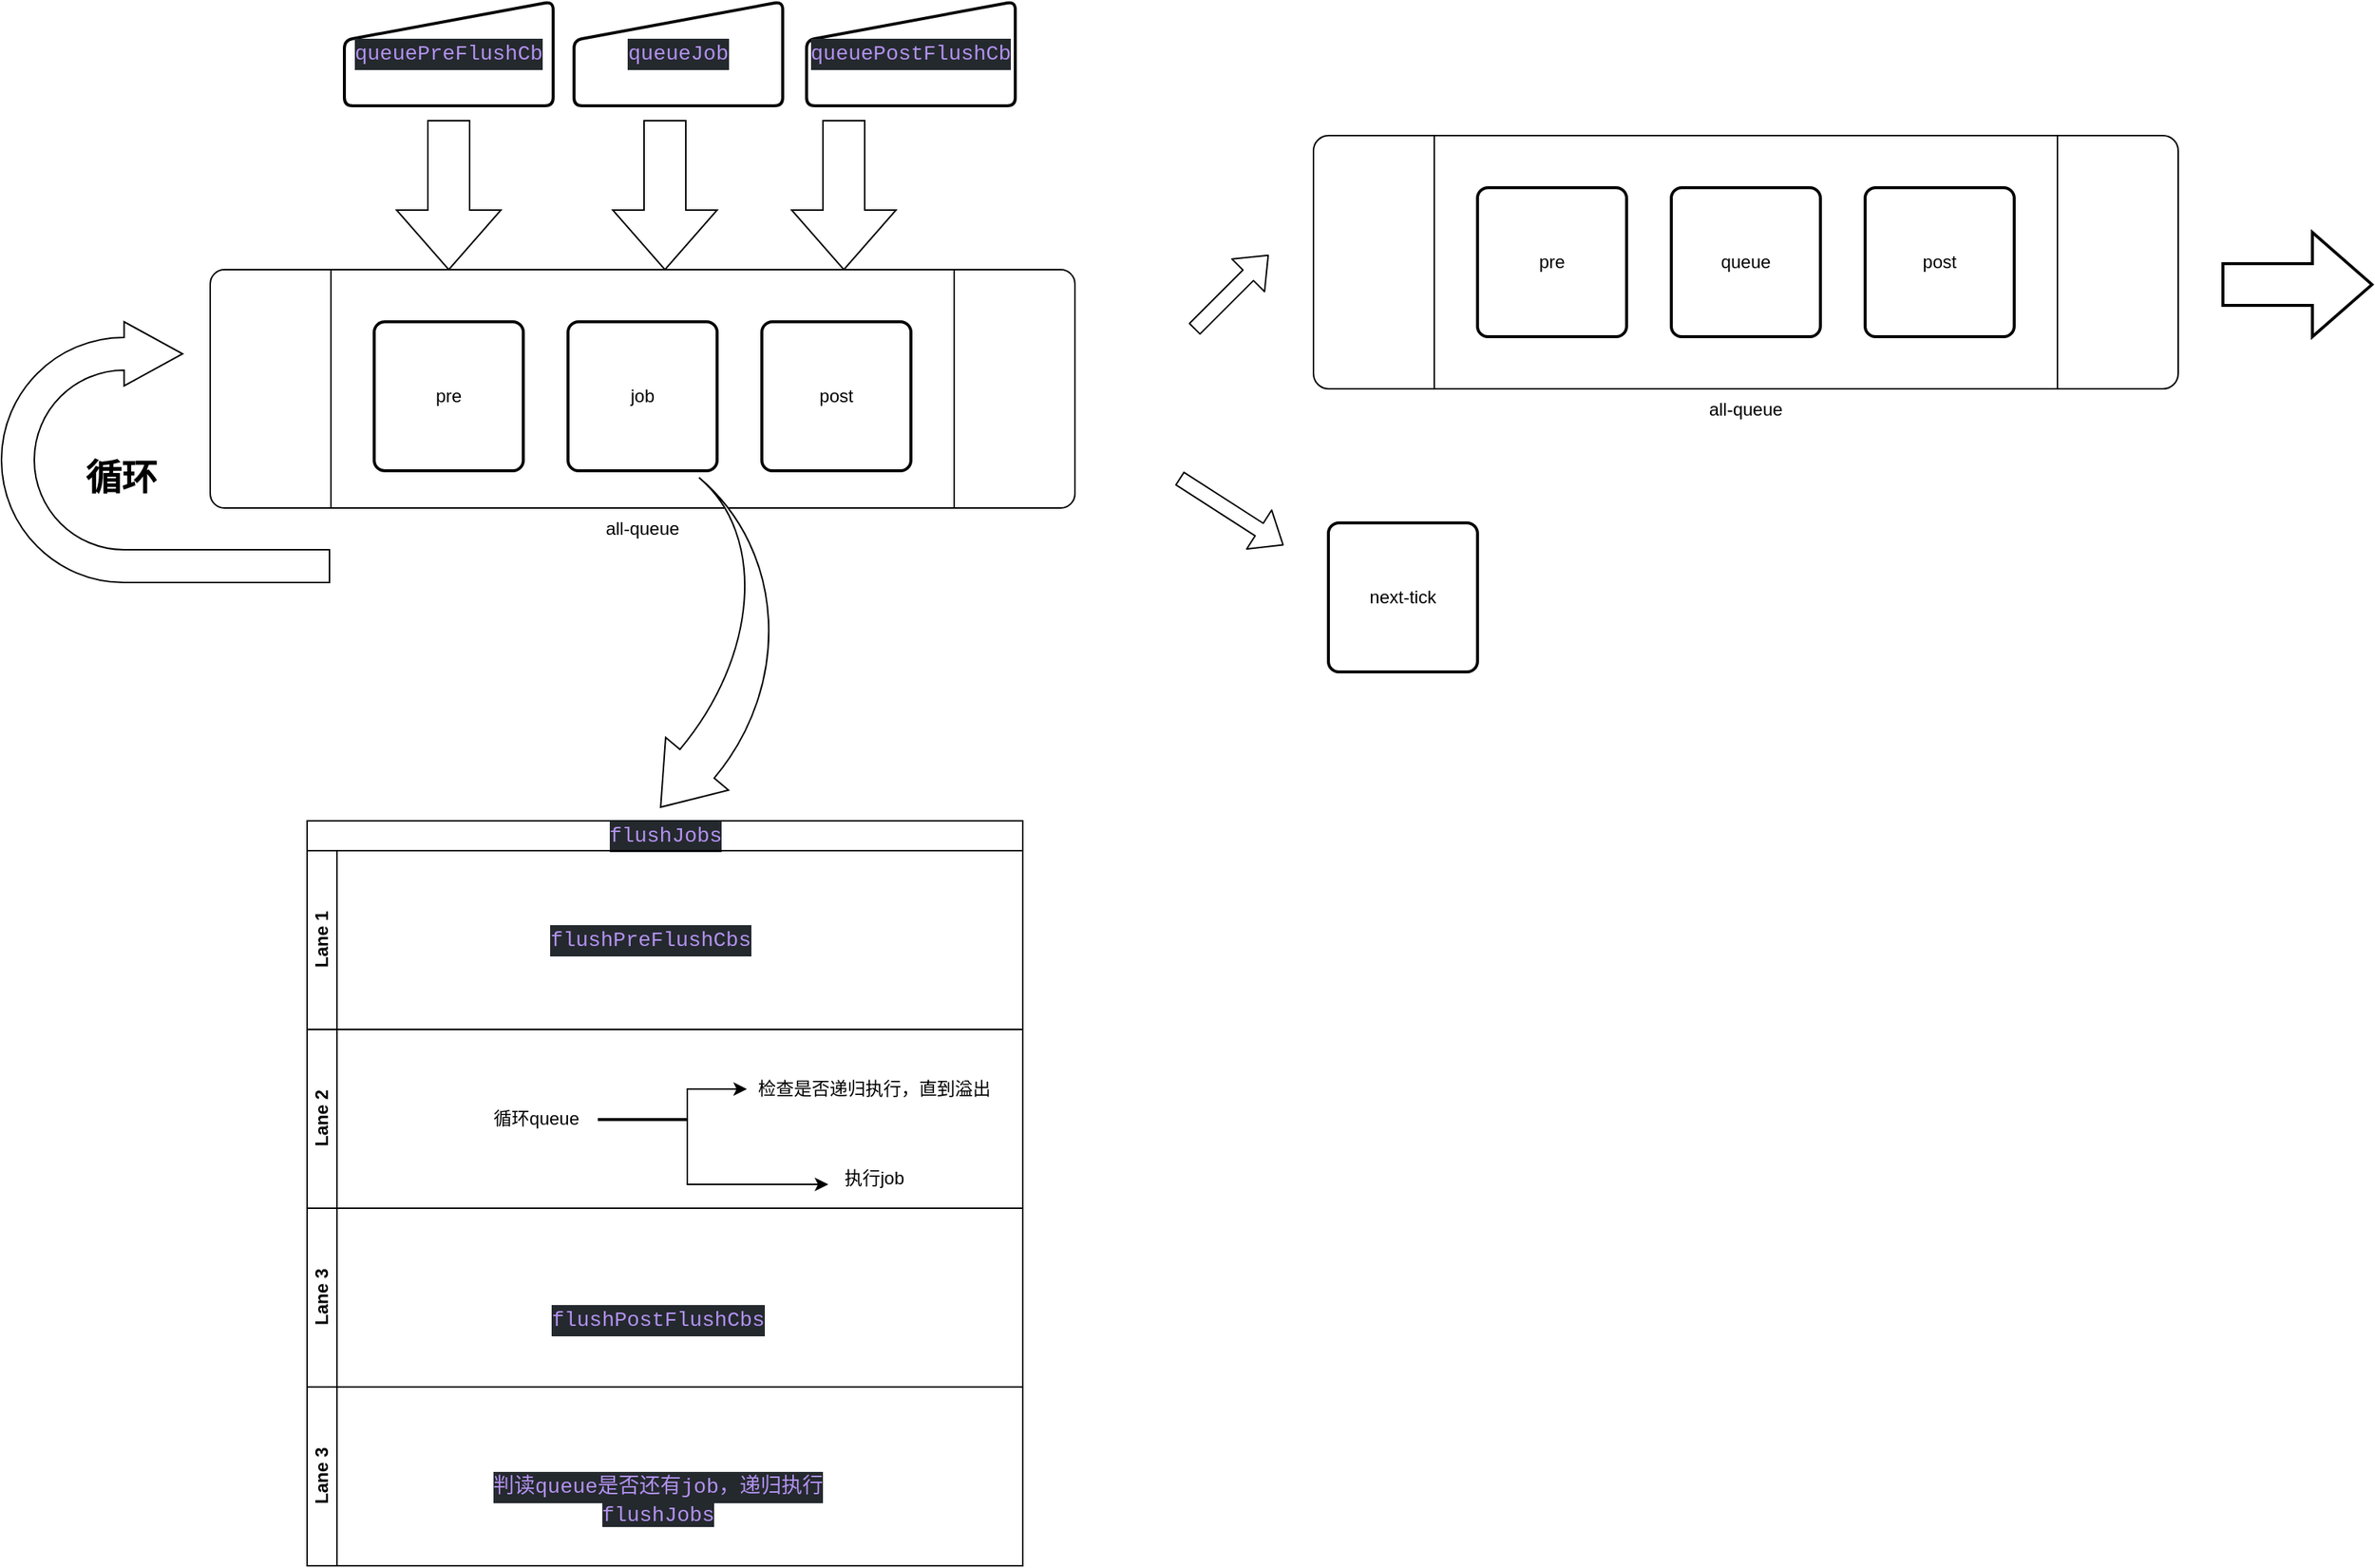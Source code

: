 <mxfile>
    <diagram id="Vx6RtLoCIVQiePVvFZfO" name="第 1 页">
        <mxGraphModel dx="1935" dy="1776" grid="1" gridSize="10" guides="1" tooltips="1" connect="1" arrows="1" fold="1" page="1" pageScale="1" pageWidth="827" pageHeight="1169" math="0" shadow="0">
            <root>
                <mxCell id="0"/>
                <mxCell id="1" parent="0"/>
                <mxCell id="10" value="all-queue" style="verticalLabelPosition=bottom;verticalAlign=top;html=1;shape=process;whiteSpace=wrap;rounded=1;size=0.14;arcSize=6;" vertex="1" parent="1">
                    <mxGeometry x="30" y="160" width="580" height="160" as="geometry"/>
                </mxCell>
                <mxCell id="11" value="pre" style="rounded=1;whiteSpace=wrap;html=1;absoluteArcSize=1;arcSize=14;strokeWidth=2;" vertex="1" parent="1">
                    <mxGeometry x="140" y="195" width="100" height="100" as="geometry"/>
                </mxCell>
                <mxCell id="12" value="job" style="rounded=1;whiteSpace=wrap;html=1;absoluteArcSize=1;arcSize=14;strokeWidth=2;" vertex="1" parent="1">
                    <mxGeometry x="270" y="195" width="100" height="100" as="geometry"/>
                </mxCell>
                <mxCell id="13" value="post" style="rounded=1;whiteSpace=wrap;html=1;absoluteArcSize=1;arcSize=14;strokeWidth=2;" vertex="1" parent="1">
                    <mxGeometry x="400" y="195" width="100" height="100" as="geometry"/>
                </mxCell>
                <mxCell id="17" value="" style="shape=flexArrow;endArrow=classic;html=1;" edge="1" parent="1">
                    <mxGeometry width="50" height="50" relative="1" as="geometry">
                        <mxPoint x="690" y="200" as="sourcePoint"/>
                        <mxPoint x="740" y="150" as="targetPoint"/>
                    </mxGeometry>
                </mxCell>
                <mxCell id="18" value="" style="shape=flexArrow;endArrow=classic;html=1;" edge="1" parent="1">
                    <mxGeometry width="50" height="50" relative="1" as="geometry">
                        <mxPoint x="680" y="300" as="sourcePoint"/>
                        <mxPoint x="750" y="345" as="targetPoint"/>
                    </mxGeometry>
                </mxCell>
                <mxCell id="20" value="all-queue" style="verticalLabelPosition=bottom;verticalAlign=top;html=1;shape=process;whiteSpace=wrap;rounded=1;size=0.14;arcSize=6;" vertex="1" parent="1">
                    <mxGeometry x="770" y="70" width="580" height="170" as="geometry"/>
                </mxCell>
                <mxCell id="21" value="pre" style="rounded=1;whiteSpace=wrap;html=1;absoluteArcSize=1;arcSize=14;strokeWidth=2;" vertex="1" parent="1">
                    <mxGeometry x="880" y="105" width="100" height="100" as="geometry"/>
                </mxCell>
                <mxCell id="22" value="queue" style="rounded=1;whiteSpace=wrap;html=1;absoluteArcSize=1;arcSize=14;strokeWidth=2;" vertex="1" parent="1">
                    <mxGeometry x="1010" y="105" width="100" height="100" as="geometry"/>
                </mxCell>
                <mxCell id="23" value="post" style="rounded=1;whiteSpace=wrap;html=1;absoluteArcSize=1;arcSize=14;strokeWidth=2;" vertex="1" parent="1">
                    <mxGeometry x="1140" y="105" width="100" height="100" as="geometry"/>
                </mxCell>
                <mxCell id="24" value="next-tick" style="rounded=1;whiteSpace=wrap;html=1;absoluteArcSize=1;arcSize=14;strokeWidth=2;" vertex="1" parent="1">
                    <mxGeometry x="780" y="330" width="100" height="100" as="geometry"/>
                </mxCell>
                <mxCell id="25" value="" style="verticalLabelPosition=bottom;verticalAlign=top;html=1;strokeWidth=2;shape=mxgraph.arrows2.arrow;dy=0.6;dx=40;notch=0;" vertex="1" parent="1">
                    <mxGeometry x="1380" y="135" width="100" height="70" as="geometry"/>
                </mxCell>
                <mxCell id="29" value="" style="html=1;shadow=0;dashed=0;align=center;verticalAlign=middle;shape=mxgraph.arrows2.uTurnArrow;dy=11;arrowHead=43;dx2=39.25;" vertex="1" parent="1">
                    <mxGeometry x="-110" y="195" width="220" height="175" as="geometry"/>
                </mxCell>
                <mxCell id="31" value="循环" style="text;strokeColor=none;fillColor=none;html=1;fontSize=24;fontStyle=1;verticalAlign=middle;align=center;" vertex="1" parent="1">
                    <mxGeometry x="-80" y="280" width="100" height="40" as="geometry"/>
                </mxCell>
                <mxCell id="32" value="" style="html=1;shadow=0;dashed=0;align=center;verticalAlign=middle;shape=mxgraph.arrows2.arrow;dy=0.6;dx=40;direction=south;notch=0;" vertex="1" parent="1">
                    <mxGeometry x="155" y="60" width="70" height="100" as="geometry"/>
                </mxCell>
                <mxCell id="33" value="" style="html=1;shadow=0;dashed=0;align=center;verticalAlign=middle;shape=mxgraph.arrows2.arrow;dy=0.6;dx=40;direction=south;notch=0;" vertex="1" parent="1">
                    <mxGeometry x="300" y="60" width="70" height="100" as="geometry"/>
                </mxCell>
                <mxCell id="34" value="" style="html=1;shadow=0;dashed=0;align=center;verticalAlign=middle;shape=mxgraph.arrows2.arrow;dy=0.6;dx=40;direction=south;notch=0;" vertex="1" parent="1">
                    <mxGeometry x="420" y="60" width="70" height="100" as="geometry"/>
                </mxCell>
                <mxCell id="36" value="&lt;div style=&quot;color: rgb(225 , 228 , 232) ; background-color: rgb(36 , 41 , 46) ; font-family: &amp;#34;menlo&amp;#34; , &amp;#34;monaco&amp;#34; , &amp;#34;courier new&amp;#34; , monospace ; font-size: 14px ; line-height: 21px&quot;&gt;&lt;span style=&quot;color: #b392f0&quot;&gt;queuePreFlushCb&lt;/span&gt;&lt;/div&gt;" style="html=1;strokeWidth=2;shape=manualInput;whiteSpace=wrap;rounded=1;size=26;arcSize=11;" vertex="1" parent="1">
                    <mxGeometry x="120" y="-20" width="140" height="70" as="geometry"/>
                </mxCell>
                <mxCell id="37" value="&lt;div style=&quot;color: rgb(225 , 228 , 232) ; background-color: rgb(36 , 41 , 46) ; font-family: &amp;#34;menlo&amp;#34; , &amp;#34;monaco&amp;#34; , &amp;#34;courier new&amp;#34; , monospace ; font-size: 14px ; line-height: 21px&quot;&gt;&lt;div style=&quot;font-family: &amp;#34;menlo&amp;#34; , &amp;#34;monaco&amp;#34; , &amp;#34;courier new&amp;#34; , monospace ; line-height: 21px&quot;&gt;&lt;span style=&quot;color: #b392f0&quot;&gt;queueJob&lt;/span&gt;&lt;/div&gt;&lt;/div&gt;" style="html=1;strokeWidth=2;shape=manualInput;whiteSpace=wrap;rounded=1;size=26;arcSize=11;" vertex="1" parent="1">
                    <mxGeometry x="274" y="-20" width="140" height="70" as="geometry"/>
                </mxCell>
                <mxCell id="38" value="&lt;div style=&quot;color: rgb(225 , 228 , 232) ; background-color: rgb(36 , 41 , 46) ; font-family: &amp;#34;menlo&amp;#34; , &amp;#34;monaco&amp;#34; , &amp;#34;courier new&amp;#34; , monospace ; font-size: 14px ; line-height: 21px&quot;&gt;&lt;div style=&quot;font-family: &amp;#34;menlo&amp;#34; , &amp;#34;monaco&amp;#34; , &amp;#34;courier new&amp;#34; , monospace ; line-height: 21px&quot;&gt;&lt;span style=&quot;color: #b392f0&quot;&gt;queuePostFlushCb&lt;/span&gt;&lt;/div&gt;&lt;/div&gt;" style="html=1;strokeWidth=2;shape=manualInput;whiteSpace=wrap;rounded=1;size=26;arcSize=11;" vertex="1" parent="1">
                    <mxGeometry x="430" y="-20" width="140" height="70" as="geometry"/>
                </mxCell>
                <mxCell id="39" value="" style="html=1;shadow=0;dashed=0;align=center;verticalAlign=middle;shape=mxgraph.arrows2.jumpInArrow;dy=15;dx=38;arrowHead=55;rotation=130;" vertex="1" parent="1">
                    <mxGeometry x="262.51" y="344.01" width="186" height="150" as="geometry"/>
                </mxCell>
                <mxCell id="42" value="&lt;div style=&quot;color: rgb(225 , 228 , 232) ; background-color: rgb(36 , 41 , 46) ; font-family: &amp;#34;menlo&amp;#34; , &amp;#34;monaco&amp;#34; , &amp;#34;courier new&amp;#34; , monospace ; font-weight: normal ; font-size: 14px ; line-height: 21px&quot;&gt;&lt;span style=&quot;color: #b392f0&quot;&gt;flushJobs&lt;/span&gt;&lt;/div&gt;" style="swimlane;html=1;childLayout=stackLayout;resizeParent=1;resizeParentMax=0;horizontal=1;startSize=20;horizontalStack=0;" vertex="1" parent="1">
                    <mxGeometry x="95" y="530" width="480" height="380" as="geometry"/>
                </mxCell>
                <mxCell id="43" value="Lane 1" style="swimlane;html=1;startSize=20;horizontal=0;" vertex="1" parent="42">
                    <mxGeometry y="20" width="480" height="120" as="geometry"/>
                </mxCell>
                <mxCell id="47" value="&lt;div style=&quot;color: rgb(225 , 228 , 232) ; background-color: rgb(36 , 41 , 46) ; font-family: &amp;#34;menlo&amp;#34; , &amp;#34;monaco&amp;#34; , &amp;#34;courier new&amp;#34; , monospace ; font-size: 14px ; line-height: 21px&quot;&gt;&lt;span style=&quot;color: #b392f0&quot;&gt;flushPreFlushCbs&lt;/span&gt;&lt;/div&gt;" style="text;html=1;align=center;verticalAlign=middle;resizable=0;points=[];autosize=1;" vertex="1" parent="43">
                    <mxGeometry x="155" y="45" width="150" height="30" as="geometry"/>
                </mxCell>
                <mxCell id="44" value="Lane 2" style="swimlane;html=1;startSize=20;horizontal=0;" vertex="1" parent="42">
                    <mxGeometry y="140" width="480" height="120" as="geometry"/>
                </mxCell>
                <mxCell id="50" value="检查是否递归执行，直到溢出" style="text;html=1;align=center;verticalAlign=middle;resizable=0;points=[];autosize=1;" vertex="1" parent="44">
                    <mxGeometry x="295" y="30" width="170" height="20" as="geometry"/>
                </mxCell>
                <mxCell id="52" value="执行job" style="text;html=1;align=center;verticalAlign=middle;resizable=0;points=[];autosize=1;" vertex="1" parent="44">
                    <mxGeometry x="350" y="90" width="60" height="20" as="geometry"/>
                </mxCell>
                <mxCell id="45" value="Lane 3" style="swimlane;html=1;startSize=20;horizontal=0;" vertex="1" parent="42">
                    <mxGeometry y="260" width="480" height="120" as="geometry"/>
                </mxCell>
                <mxCell id="56" value="&lt;div style=&quot;color: rgb(225 , 228 , 232) ; background-color: rgb(36 , 41 , 46) ; font-family: &amp;#34;menlo&amp;#34; , &amp;#34;monaco&amp;#34; , &amp;#34;courier new&amp;#34; , monospace ; font-size: 14px ; line-height: 21px&quot;&gt;&lt;span style=&quot;color: #b392f0&quot;&gt;flushPostFlushCbs&lt;/span&gt;&lt;/div&gt;" style="text;html=1;align=center;verticalAlign=middle;resizable=0;points=[];autosize=1;" vertex="1" parent="45">
                    <mxGeometry x="155" y="60" width="160" height="30" as="geometry"/>
                </mxCell>
                <mxCell id="51" value="" style="edgeStyle=orthogonalEdgeStyle;rounded=0;orthogonalLoop=1;jettySize=auto;html=1;exitX=1;exitY=0.55;exitDx=0;exitDy=0;exitPerimeter=0;" edge="1" parent="1" source="49" target="50">
                    <mxGeometry relative="1" as="geometry">
                        <Array as="points">
                            <mxPoint x="350" y="731"/>
                            <mxPoint x="350" y="710"/>
                        </Array>
                    </mxGeometry>
                </mxCell>
                <mxCell id="55" style="edgeStyle=orthogonalEdgeStyle;rounded=0;orthogonalLoop=1;jettySize=auto;html=1;entryX=-0.007;entryY=0.7;entryDx=0;entryDy=0;entryPerimeter=0;" edge="1" parent="1" source="49" target="52">
                    <mxGeometry relative="1" as="geometry">
                        <Array as="points">
                            <mxPoint x="350" y="730"/>
                            <mxPoint x="350" y="774"/>
                        </Array>
                    </mxGeometry>
                </mxCell>
                <mxCell id="49" value="循环queue&amp;nbsp;" style="text;html=1;align=center;verticalAlign=middle;resizable=0;points=[];autosize=1;" vertex="1" parent="1">
                    <mxGeometry x="210" y="720" width="80" height="20" as="geometry"/>
                </mxCell>
                <mxCell id="57" value="Lane 3" style="swimlane;html=1;startSize=20;horizontal=0;" vertex="1" parent="1">
                    <mxGeometry x="95" y="910" width="480" height="120" as="geometry"/>
                </mxCell>
                <mxCell id="58" value="&lt;div style=&quot;background-color: rgb(36 , 41 , 46) ; font-family: &amp;#34;menlo&amp;#34; , &amp;#34;monaco&amp;#34; , &amp;#34;courier new&amp;#34; , monospace ; font-size: 14px ; line-height: 21px&quot;&gt;&lt;font color=&quot;#b392f0&quot;&gt;判读queue是否还有job，递归执行&lt;/font&gt;&lt;/div&gt;&lt;span style=&quot;color: rgb(179 , 146 , 240) ; font-family: &amp;#34;menlo&amp;#34; , &amp;#34;monaco&amp;#34; , &amp;#34;courier new&amp;#34; , monospace ; font-size: 14px ; background-color: rgb(36 , 41 , 46)&quot;&gt;flushJobs&lt;/span&gt;" style="text;html=1;align=center;verticalAlign=middle;resizable=0;points=[];autosize=1;" vertex="1" parent="57">
                    <mxGeometry x="115" y="55" width="240" height="40" as="geometry"/>
                </mxCell>
            </root>
        </mxGraphModel>
    </diagram>
</mxfile>